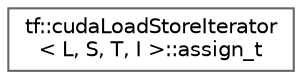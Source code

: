 digraph "类继承关系图"
{
 // LATEX_PDF_SIZE
  bgcolor="transparent";
  edge [fontname=Helvetica,fontsize=10,labelfontname=Helvetica,labelfontsize=10];
  node [fontname=Helvetica,fontsize=10,shape=box,height=0.2,width=0.4];
  rankdir="LR";
  Node0 [id="Node000000",label="tf::cudaLoadStoreIterator\l\< L, S, T, I \>::assign_t",height=0.2,width=0.4,color="grey40", fillcolor="white", style="filled",URL="$structtf_1_1cuda_load_store_iterator_1_1assign__t.html",tooltip=" "];
}
